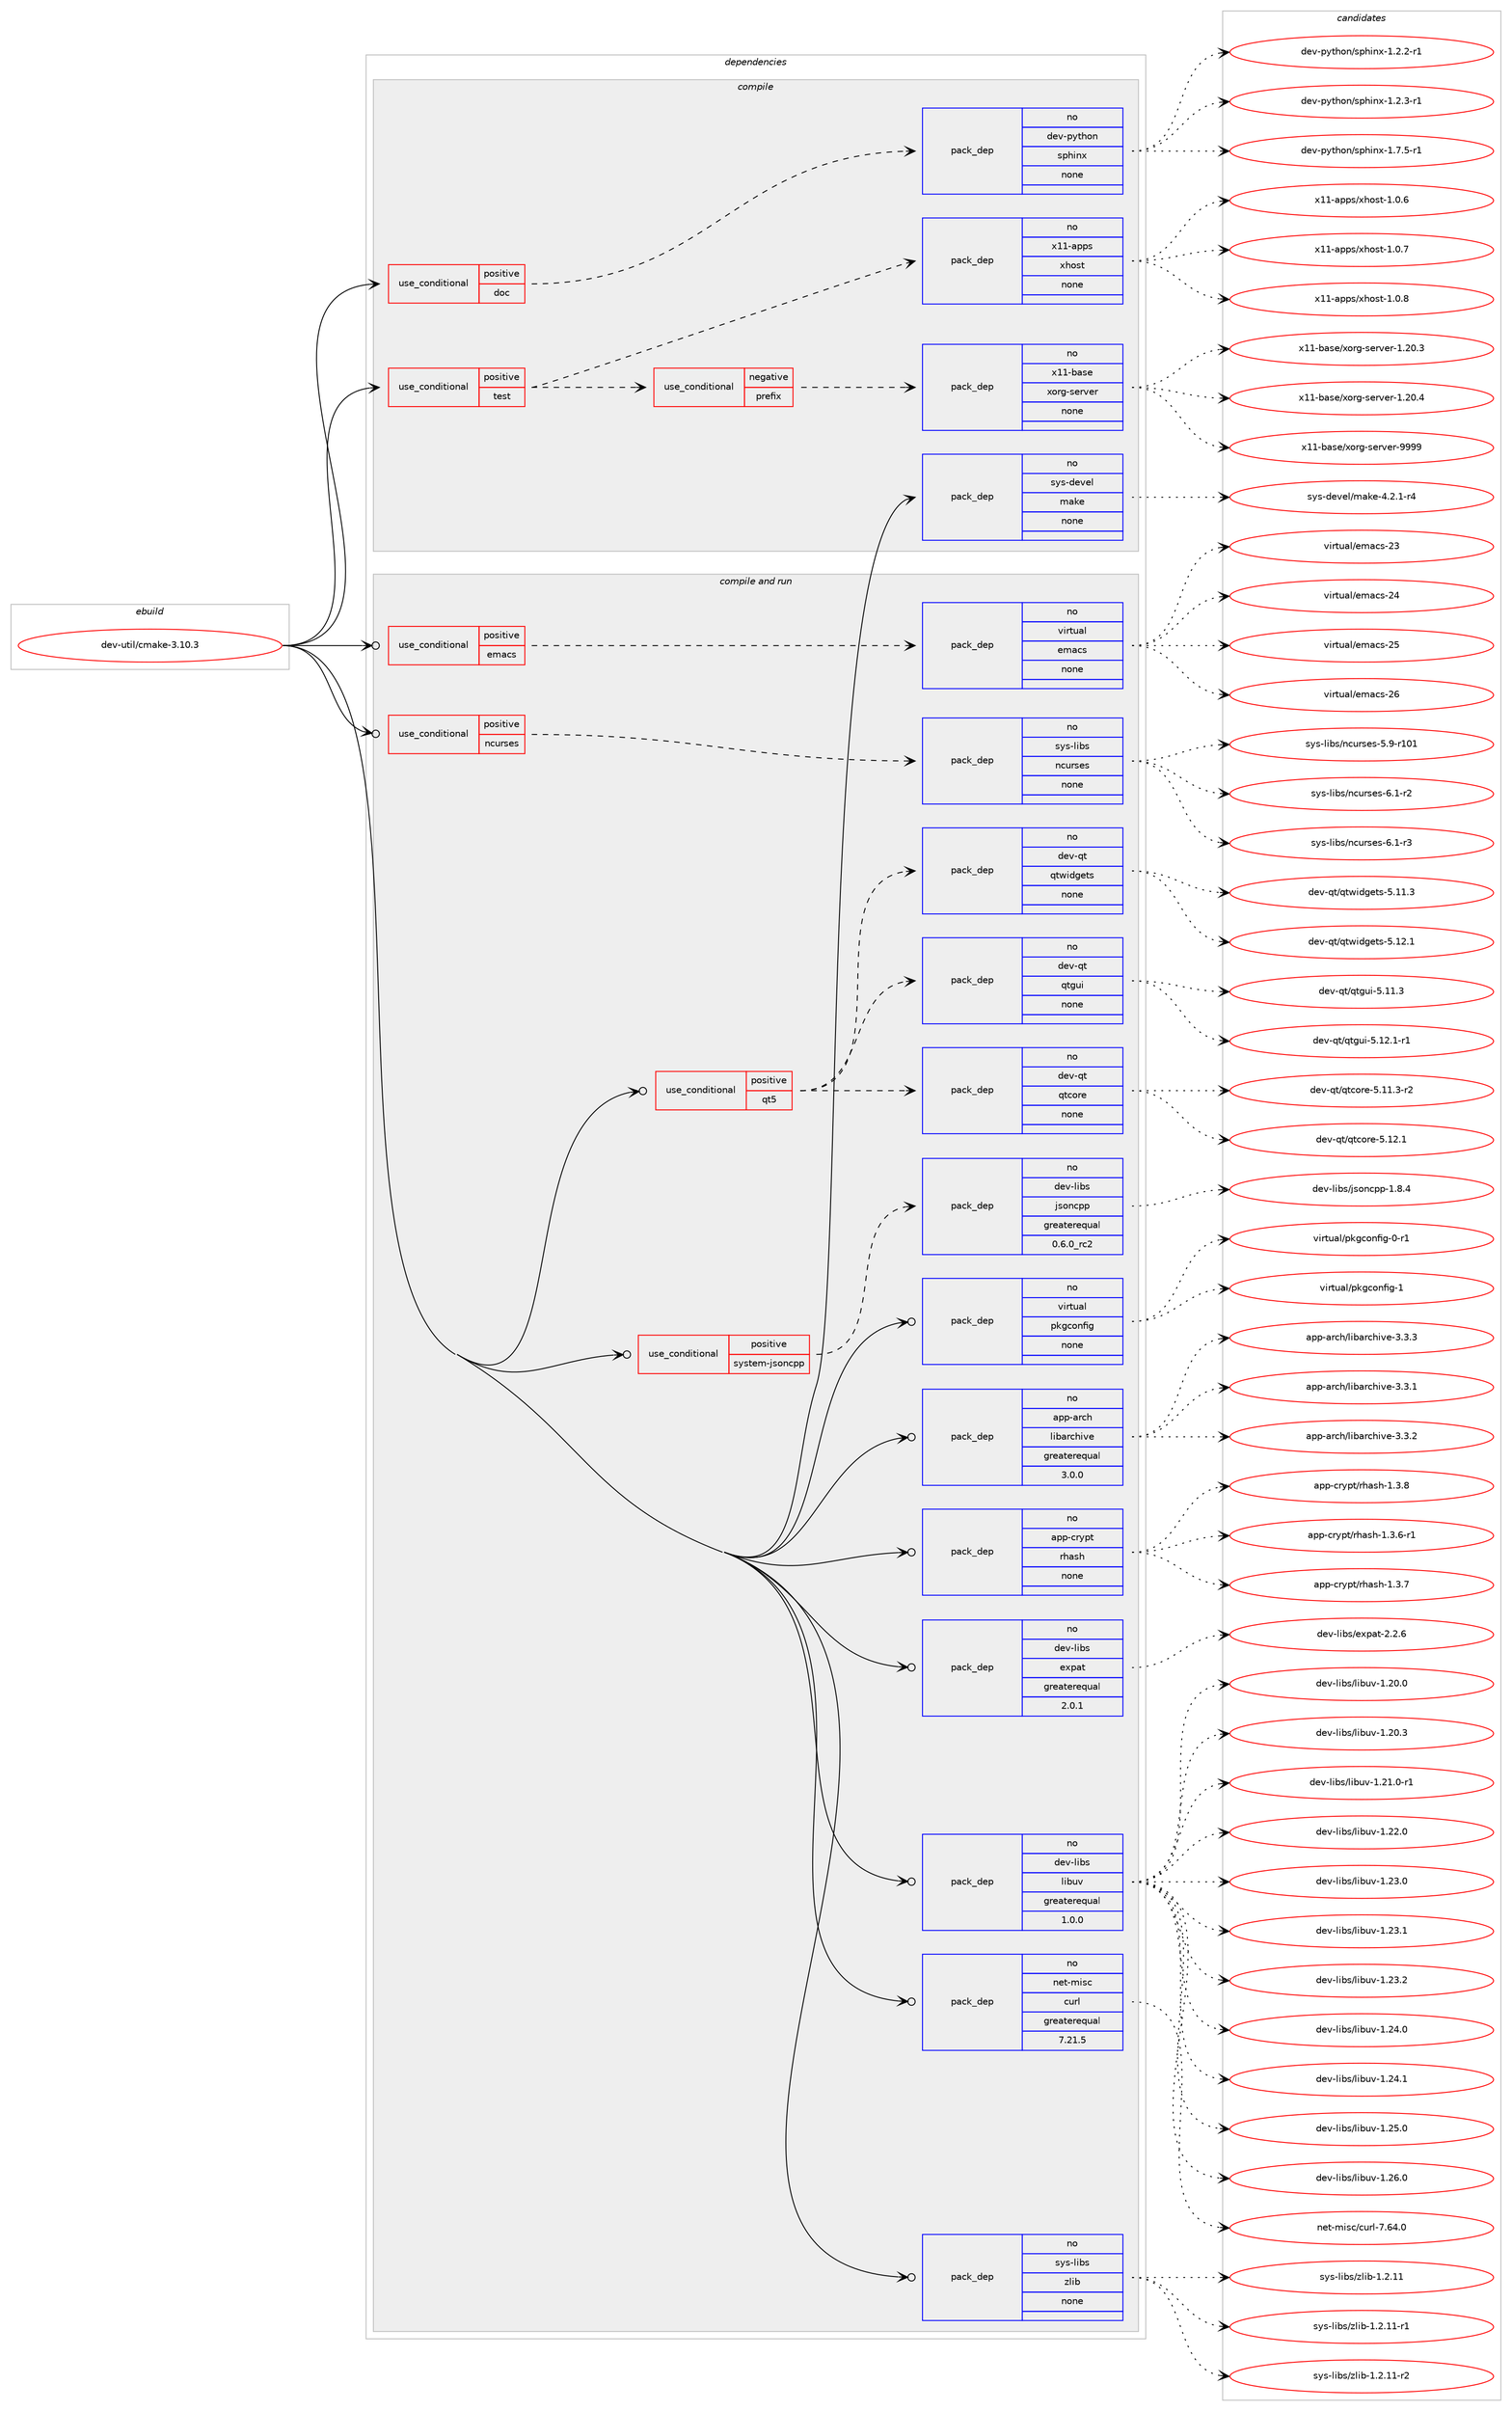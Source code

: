 digraph prolog {

# *************
# Graph options
# *************

newrank=true;
concentrate=true;
compound=true;
graph [rankdir=LR,fontname=Helvetica,fontsize=10,ranksep=1.5];#, ranksep=2.5, nodesep=0.2];
edge  [arrowhead=vee];
node  [fontname=Helvetica,fontsize=10];

# **********
# The ebuild
# **********

subgraph cluster_leftcol {
color=gray;
rank=same;
label=<<i>ebuild</i>>;
id [label="dev-util/cmake-3.10.3", color=red, width=4, href="../dev-util/cmake-3.10.3.svg"];
}

# ****************
# The dependencies
# ****************

subgraph cluster_midcol {
color=gray;
label=<<i>dependencies</i>>;
subgraph cluster_compile {
fillcolor="#eeeeee";
style=filled;
label=<<i>compile</i>>;
subgraph cond423486 {
dependency1542403 [label=<<TABLE BORDER="0" CELLBORDER="1" CELLSPACING="0" CELLPADDING="4"><TR><TD ROWSPAN="3" CELLPADDING="10">use_conditional</TD></TR><TR><TD>positive</TD></TR><TR><TD>doc</TD></TR></TABLE>>, shape=none, color=red];
subgraph pack1095310 {
dependency1542404 [label=<<TABLE BORDER="0" CELLBORDER="1" CELLSPACING="0" CELLPADDING="4" WIDTH="220"><TR><TD ROWSPAN="6" CELLPADDING="30">pack_dep</TD></TR><TR><TD WIDTH="110">no</TD></TR><TR><TD>dev-python</TD></TR><TR><TD>sphinx</TD></TR><TR><TD>none</TD></TR><TR><TD></TD></TR></TABLE>>, shape=none, color=blue];
}
dependency1542403:e -> dependency1542404:w [weight=20,style="dashed",arrowhead="vee"];
}
id:e -> dependency1542403:w [weight=20,style="solid",arrowhead="vee"];
subgraph cond423487 {
dependency1542405 [label=<<TABLE BORDER="0" CELLBORDER="1" CELLSPACING="0" CELLPADDING="4"><TR><TD ROWSPAN="3" CELLPADDING="10">use_conditional</TD></TR><TR><TD>positive</TD></TR><TR><TD>test</TD></TR></TABLE>>, shape=none, color=red];
subgraph cond423488 {
dependency1542406 [label=<<TABLE BORDER="0" CELLBORDER="1" CELLSPACING="0" CELLPADDING="4"><TR><TD ROWSPAN="3" CELLPADDING="10">use_conditional</TD></TR><TR><TD>negative</TD></TR><TR><TD>prefix</TD></TR></TABLE>>, shape=none, color=red];
subgraph pack1095311 {
dependency1542407 [label=<<TABLE BORDER="0" CELLBORDER="1" CELLSPACING="0" CELLPADDING="4" WIDTH="220"><TR><TD ROWSPAN="6" CELLPADDING="30">pack_dep</TD></TR><TR><TD WIDTH="110">no</TD></TR><TR><TD>x11-base</TD></TR><TR><TD>xorg-server</TD></TR><TR><TD>none</TD></TR><TR><TD></TD></TR></TABLE>>, shape=none, color=blue];
}
dependency1542406:e -> dependency1542407:w [weight=20,style="dashed",arrowhead="vee"];
}
dependency1542405:e -> dependency1542406:w [weight=20,style="dashed",arrowhead="vee"];
subgraph pack1095312 {
dependency1542408 [label=<<TABLE BORDER="0" CELLBORDER="1" CELLSPACING="0" CELLPADDING="4" WIDTH="220"><TR><TD ROWSPAN="6" CELLPADDING="30">pack_dep</TD></TR><TR><TD WIDTH="110">no</TD></TR><TR><TD>x11-apps</TD></TR><TR><TD>xhost</TD></TR><TR><TD>none</TD></TR><TR><TD></TD></TR></TABLE>>, shape=none, color=blue];
}
dependency1542405:e -> dependency1542408:w [weight=20,style="dashed",arrowhead="vee"];
}
id:e -> dependency1542405:w [weight=20,style="solid",arrowhead="vee"];
subgraph pack1095313 {
dependency1542409 [label=<<TABLE BORDER="0" CELLBORDER="1" CELLSPACING="0" CELLPADDING="4" WIDTH="220"><TR><TD ROWSPAN="6" CELLPADDING="30">pack_dep</TD></TR><TR><TD WIDTH="110">no</TD></TR><TR><TD>sys-devel</TD></TR><TR><TD>make</TD></TR><TR><TD>none</TD></TR><TR><TD></TD></TR></TABLE>>, shape=none, color=blue];
}
id:e -> dependency1542409:w [weight=20,style="solid",arrowhead="vee"];
}
subgraph cluster_compileandrun {
fillcolor="#eeeeee";
style=filled;
label=<<i>compile and run</i>>;
subgraph cond423489 {
dependency1542410 [label=<<TABLE BORDER="0" CELLBORDER="1" CELLSPACING="0" CELLPADDING="4"><TR><TD ROWSPAN="3" CELLPADDING="10">use_conditional</TD></TR><TR><TD>positive</TD></TR><TR><TD>emacs</TD></TR></TABLE>>, shape=none, color=red];
subgraph pack1095314 {
dependency1542411 [label=<<TABLE BORDER="0" CELLBORDER="1" CELLSPACING="0" CELLPADDING="4" WIDTH="220"><TR><TD ROWSPAN="6" CELLPADDING="30">pack_dep</TD></TR><TR><TD WIDTH="110">no</TD></TR><TR><TD>virtual</TD></TR><TR><TD>emacs</TD></TR><TR><TD>none</TD></TR><TR><TD></TD></TR></TABLE>>, shape=none, color=blue];
}
dependency1542410:e -> dependency1542411:w [weight=20,style="dashed",arrowhead="vee"];
}
id:e -> dependency1542410:w [weight=20,style="solid",arrowhead="odotvee"];
subgraph cond423490 {
dependency1542412 [label=<<TABLE BORDER="0" CELLBORDER="1" CELLSPACING="0" CELLPADDING="4"><TR><TD ROWSPAN="3" CELLPADDING="10">use_conditional</TD></TR><TR><TD>positive</TD></TR><TR><TD>ncurses</TD></TR></TABLE>>, shape=none, color=red];
subgraph pack1095315 {
dependency1542413 [label=<<TABLE BORDER="0" CELLBORDER="1" CELLSPACING="0" CELLPADDING="4" WIDTH="220"><TR><TD ROWSPAN="6" CELLPADDING="30">pack_dep</TD></TR><TR><TD WIDTH="110">no</TD></TR><TR><TD>sys-libs</TD></TR><TR><TD>ncurses</TD></TR><TR><TD>none</TD></TR><TR><TD></TD></TR></TABLE>>, shape=none, color=blue];
}
dependency1542412:e -> dependency1542413:w [weight=20,style="dashed",arrowhead="vee"];
}
id:e -> dependency1542412:w [weight=20,style="solid",arrowhead="odotvee"];
subgraph cond423491 {
dependency1542414 [label=<<TABLE BORDER="0" CELLBORDER="1" CELLSPACING="0" CELLPADDING="4"><TR><TD ROWSPAN="3" CELLPADDING="10">use_conditional</TD></TR><TR><TD>positive</TD></TR><TR><TD>qt5</TD></TR></TABLE>>, shape=none, color=red];
subgraph pack1095316 {
dependency1542415 [label=<<TABLE BORDER="0" CELLBORDER="1" CELLSPACING="0" CELLPADDING="4" WIDTH="220"><TR><TD ROWSPAN="6" CELLPADDING="30">pack_dep</TD></TR><TR><TD WIDTH="110">no</TD></TR><TR><TD>dev-qt</TD></TR><TR><TD>qtcore</TD></TR><TR><TD>none</TD></TR><TR><TD></TD></TR></TABLE>>, shape=none, color=blue];
}
dependency1542414:e -> dependency1542415:w [weight=20,style="dashed",arrowhead="vee"];
subgraph pack1095317 {
dependency1542416 [label=<<TABLE BORDER="0" CELLBORDER="1" CELLSPACING="0" CELLPADDING="4" WIDTH="220"><TR><TD ROWSPAN="6" CELLPADDING="30">pack_dep</TD></TR><TR><TD WIDTH="110">no</TD></TR><TR><TD>dev-qt</TD></TR><TR><TD>qtgui</TD></TR><TR><TD>none</TD></TR><TR><TD></TD></TR></TABLE>>, shape=none, color=blue];
}
dependency1542414:e -> dependency1542416:w [weight=20,style="dashed",arrowhead="vee"];
subgraph pack1095318 {
dependency1542417 [label=<<TABLE BORDER="0" CELLBORDER="1" CELLSPACING="0" CELLPADDING="4" WIDTH="220"><TR><TD ROWSPAN="6" CELLPADDING="30">pack_dep</TD></TR><TR><TD WIDTH="110">no</TD></TR><TR><TD>dev-qt</TD></TR><TR><TD>qtwidgets</TD></TR><TR><TD>none</TD></TR><TR><TD></TD></TR></TABLE>>, shape=none, color=blue];
}
dependency1542414:e -> dependency1542417:w [weight=20,style="dashed",arrowhead="vee"];
}
id:e -> dependency1542414:w [weight=20,style="solid",arrowhead="odotvee"];
subgraph cond423492 {
dependency1542418 [label=<<TABLE BORDER="0" CELLBORDER="1" CELLSPACING="0" CELLPADDING="4"><TR><TD ROWSPAN="3" CELLPADDING="10">use_conditional</TD></TR><TR><TD>positive</TD></TR><TR><TD>system-jsoncpp</TD></TR></TABLE>>, shape=none, color=red];
subgraph pack1095319 {
dependency1542419 [label=<<TABLE BORDER="0" CELLBORDER="1" CELLSPACING="0" CELLPADDING="4" WIDTH="220"><TR><TD ROWSPAN="6" CELLPADDING="30">pack_dep</TD></TR><TR><TD WIDTH="110">no</TD></TR><TR><TD>dev-libs</TD></TR><TR><TD>jsoncpp</TD></TR><TR><TD>greaterequal</TD></TR><TR><TD>0.6.0_rc2</TD></TR></TABLE>>, shape=none, color=blue];
}
dependency1542418:e -> dependency1542419:w [weight=20,style="dashed",arrowhead="vee"];
}
id:e -> dependency1542418:w [weight=20,style="solid",arrowhead="odotvee"];
subgraph pack1095320 {
dependency1542420 [label=<<TABLE BORDER="0" CELLBORDER="1" CELLSPACING="0" CELLPADDING="4" WIDTH="220"><TR><TD ROWSPAN="6" CELLPADDING="30">pack_dep</TD></TR><TR><TD WIDTH="110">no</TD></TR><TR><TD>app-arch</TD></TR><TR><TD>libarchive</TD></TR><TR><TD>greaterequal</TD></TR><TR><TD>3.0.0</TD></TR></TABLE>>, shape=none, color=blue];
}
id:e -> dependency1542420:w [weight=20,style="solid",arrowhead="odotvee"];
subgraph pack1095321 {
dependency1542421 [label=<<TABLE BORDER="0" CELLBORDER="1" CELLSPACING="0" CELLPADDING="4" WIDTH="220"><TR><TD ROWSPAN="6" CELLPADDING="30">pack_dep</TD></TR><TR><TD WIDTH="110">no</TD></TR><TR><TD>app-crypt</TD></TR><TR><TD>rhash</TD></TR><TR><TD>none</TD></TR><TR><TD></TD></TR></TABLE>>, shape=none, color=blue];
}
id:e -> dependency1542421:w [weight=20,style="solid",arrowhead="odotvee"];
subgraph pack1095322 {
dependency1542422 [label=<<TABLE BORDER="0" CELLBORDER="1" CELLSPACING="0" CELLPADDING="4" WIDTH="220"><TR><TD ROWSPAN="6" CELLPADDING="30">pack_dep</TD></TR><TR><TD WIDTH="110">no</TD></TR><TR><TD>dev-libs</TD></TR><TR><TD>expat</TD></TR><TR><TD>greaterequal</TD></TR><TR><TD>2.0.1</TD></TR></TABLE>>, shape=none, color=blue];
}
id:e -> dependency1542422:w [weight=20,style="solid",arrowhead="odotvee"];
subgraph pack1095323 {
dependency1542423 [label=<<TABLE BORDER="0" CELLBORDER="1" CELLSPACING="0" CELLPADDING="4" WIDTH="220"><TR><TD ROWSPAN="6" CELLPADDING="30">pack_dep</TD></TR><TR><TD WIDTH="110">no</TD></TR><TR><TD>dev-libs</TD></TR><TR><TD>libuv</TD></TR><TR><TD>greaterequal</TD></TR><TR><TD>1.0.0</TD></TR></TABLE>>, shape=none, color=blue];
}
id:e -> dependency1542423:w [weight=20,style="solid",arrowhead="odotvee"];
subgraph pack1095324 {
dependency1542424 [label=<<TABLE BORDER="0" CELLBORDER="1" CELLSPACING="0" CELLPADDING="4" WIDTH="220"><TR><TD ROWSPAN="6" CELLPADDING="30">pack_dep</TD></TR><TR><TD WIDTH="110">no</TD></TR><TR><TD>net-misc</TD></TR><TR><TD>curl</TD></TR><TR><TD>greaterequal</TD></TR><TR><TD>7.21.5</TD></TR></TABLE>>, shape=none, color=blue];
}
id:e -> dependency1542424:w [weight=20,style="solid",arrowhead="odotvee"];
subgraph pack1095325 {
dependency1542425 [label=<<TABLE BORDER="0" CELLBORDER="1" CELLSPACING="0" CELLPADDING="4" WIDTH="220"><TR><TD ROWSPAN="6" CELLPADDING="30">pack_dep</TD></TR><TR><TD WIDTH="110">no</TD></TR><TR><TD>sys-libs</TD></TR><TR><TD>zlib</TD></TR><TR><TD>none</TD></TR><TR><TD></TD></TR></TABLE>>, shape=none, color=blue];
}
id:e -> dependency1542425:w [weight=20,style="solid",arrowhead="odotvee"];
subgraph pack1095326 {
dependency1542426 [label=<<TABLE BORDER="0" CELLBORDER="1" CELLSPACING="0" CELLPADDING="4" WIDTH="220"><TR><TD ROWSPAN="6" CELLPADDING="30">pack_dep</TD></TR><TR><TD WIDTH="110">no</TD></TR><TR><TD>virtual</TD></TR><TR><TD>pkgconfig</TD></TR><TR><TD>none</TD></TR><TR><TD></TD></TR></TABLE>>, shape=none, color=blue];
}
id:e -> dependency1542426:w [weight=20,style="solid",arrowhead="odotvee"];
}
subgraph cluster_run {
fillcolor="#eeeeee";
style=filled;
label=<<i>run</i>>;
}
}

# **************
# The candidates
# **************

subgraph cluster_choices {
rank=same;
color=gray;
label=<<i>candidates</i>>;

subgraph choice1095310 {
color=black;
nodesep=1;
choice10010111845112121116104111110471151121041051101204549465046504511449 [label="dev-python/sphinx-1.2.2-r1", color=red, width=4,href="../dev-python/sphinx-1.2.2-r1.svg"];
choice10010111845112121116104111110471151121041051101204549465046514511449 [label="dev-python/sphinx-1.2.3-r1", color=red, width=4,href="../dev-python/sphinx-1.2.3-r1.svg"];
choice10010111845112121116104111110471151121041051101204549465546534511449 [label="dev-python/sphinx-1.7.5-r1", color=red, width=4,href="../dev-python/sphinx-1.7.5-r1.svg"];
dependency1542404:e -> choice10010111845112121116104111110471151121041051101204549465046504511449:w [style=dotted,weight="100"];
dependency1542404:e -> choice10010111845112121116104111110471151121041051101204549465046514511449:w [style=dotted,weight="100"];
dependency1542404:e -> choice10010111845112121116104111110471151121041051101204549465546534511449:w [style=dotted,weight="100"];
}
subgraph choice1095311 {
color=black;
nodesep=1;
choice1204949459897115101471201111141034511510111411810111445494650484651 [label="x11-base/xorg-server-1.20.3", color=red, width=4,href="../x11-base/xorg-server-1.20.3.svg"];
choice1204949459897115101471201111141034511510111411810111445494650484652 [label="x11-base/xorg-server-1.20.4", color=red, width=4,href="../x11-base/xorg-server-1.20.4.svg"];
choice120494945989711510147120111114103451151011141181011144557575757 [label="x11-base/xorg-server-9999", color=red, width=4,href="../x11-base/xorg-server-9999.svg"];
dependency1542407:e -> choice1204949459897115101471201111141034511510111411810111445494650484651:w [style=dotted,weight="100"];
dependency1542407:e -> choice1204949459897115101471201111141034511510111411810111445494650484652:w [style=dotted,weight="100"];
dependency1542407:e -> choice120494945989711510147120111114103451151011141181011144557575757:w [style=dotted,weight="100"];
}
subgraph choice1095312 {
color=black;
nodesep=1;
choice1204949459711211211547120104111115116454946484654 [label="x11-apps/xhost-1.0.6", color=red, width=4,href="../x11-apps/xhost-1.0.6.svg"];
choice1204949459711211211547120104111115116454946484655 [label="x11-apps/xhost-1.0.7", color=red, width=4,href="../x11-apps/xhost-1.0.7.svg"];
choice1204949459711211211547120104111115116454946484656 [label="x11-apps/xhost-1.0.8", color=red, width=4,href="../x11-apps/xhost-1.0.8.svg"];
dependency1542408:e -> choice1204949459711211211547120104111115116454946484654:w [style=dotted,weight="100"];
dependency1542408:e -> choice1204949459711211211547120104111115116454946484655:w [style=dotted,weight="100"];
dependency1542408:e -> choice1204949459711211211547120104111115116454946484656:w [style=dotted,weight="100"];
}
subgraph choice1095313 {
color=black;
nodesep=1;
choice1151211154510010111810110847109971071014552465046494511452 [label="sys-devel/make-4.2.1-r4", color=red, width=4,href="../sys-devel/make-4.2.1-r4.svg"];
dependency1542409:e -> choice1151211154510010111810110847109971071014552465046494511452:w [style=dotted,weight="100"];
}
subgraph choice1095314 {
color=black;
nodesep=1;
choice11810511411611797108471011099799115455051 [label="virtual/emacs-23", color=red, width=4,href="../virtual/emacs-23.svg"];
choice11810511411611797108471011099799115455052 [label="virtual/emacs-24", color=red, width=4,href="../virtual/emacs-24.svg"];
choice11810511411611797108471011099799115455053 [label="virtual/emacs-25", color=red, width=4,href="../virtual/emacs-25.svg"];
choice11810511411611797108471011099799115455054 [label="virtual/emacs-26", color=red, width=4,href="../virtual/emacs-26.svg"];
dependency1542411:e -> choice11810511411611797108471011099799115455051:w [style=dotted,weight="100"];
dependency1542411:e -> choice11810511411611797108471011099799115455052:w [style=dotted,weight="100"];
dependency1542411:e -> choice11810511411611797108471011099799115455053:w [style=dotted,weight="100"];
dependency1542411:e -> choice11810511411611797108471011099799115455054:w [style=dotted,weight="100"];
}
subgraph choice1095315 {
color=black;
nodesep=1;
choice115121115451081059811547110991171141151011154553465745114494849 [label="sys-libs/ncurses-5.9-r101", color=red, width=4,href="../sys-libs/ncurses-5.9-r101.svg"];
choice11512111545108105981154711099117114115101115455446494511450 [label="sys-libs/ncurses-6.1-r2", color=red, width=4,href="../sys-libs/ncurses-6.1-r2.svg"];
choice11512111545108105981154711099117114115101115455446494511451 [label="sys-libs/ncurses-6.1-r3", color=red, width=4,href="../sys-libs/ncurses-6.1-r3.svg"];
dependency1542413:e -> choice115121115451081059811547110991171141151011154553465745114494849:w [style=dotted,weight="100"];
dependency1542413:e -> choice11512111545108105981154711099117114115101115455446494511450:w [style=dotted,weight="100"];
dependency1542413:e -> choice11512111545108105981154711099117114115101115455446494511451:w [style=dotted,weight="100"];
}
subgraph choice1095316 {
color=black;
nodesep=1;
choice100101118451131164711311699111114101455346494946514511450 [label="dev-qt/qtcore-5.11.3-r2", color=red, width=4,href="../dev-qt/qtcore-5.11.3-r2.svg"];
choice10010111845113116471131169911111410145534649504649 [label="dev-qt/qtcore-5.12.1", color=red, width=4,href="../dev-qt/qtcore-5.12.1.svg"];
dependency1542415:e -> choice100101118451131164711311699111114101455346494946514511450:w [style=dotted,weight="100"];
dependency1542415:e -> choice10010111845113116471131169911111410145534649504649:w [style=dotted,weight="100"];
}
subgraph choice1095317 {
color=black;
nodesep=1;
choice100101118451131164711311610311710545534649494651 [label="dev-qt/qtgui-5.11.3", color=red, width=4,href="../dev-qt/qtgui-5.11.3.svg"];
choice1001011184511311647113116103117105455346495046494511449 [label="dev-qt/qtgui-5.12.1-r1", color=red, width=4,href="../dev-qt/qtgui-5.12.1-r1.svg"];
dependency1542416:e -> choice100101118451131164711311610311710545534649494651:w [style=dotted,weight="100"];
dependency1542416:e -> choice1001011184511311647113116103117105455346495046494511449:w [style=dotted,weight="100"];
}
subgraph choice1095318 {
color=black;
nodesep=1;
choice100101118451131164711311611910510010310111611545534649494651 [label="dev-qt/qtwidgets-5.11.3", color=red, width=4,href="../dev-qt/qtwidgets-5.11.3.svg"];
choice100101118451131164711311611910510010310111611545534649504649 [label="dev-qt/qtwidgets-5.12.1", color=red, width=4,href="../dev-qt/qtwidgets-5.12.1.svg"];
dependency1542417:e -> choice100101118451131164711311611910510010310111611545534649494651:w [style=dotted,weight="100"];
dependency1542417:e -> choice100101118451131164711311611910510010310111611545534649504649:w [style=dotted,weight="100"];
}
subgraph choice1095319 {
color=black;
nodesep=1;
choice10010111845108105981154710611511111099112112454946564652 [label="dev-libs/jsoncpp-1.8.4", color=red, width=4,href="../dev-libs/jsoncpp-1.8.4.svg"];
dependency1542419:e -> choice10010111845108105981154710611511111099112112454946564652:w [style=dotted,weight="100"];
}
subgraph choice1095320 {
color=black;
nodesep=1;
choice9711211245971149910447108105989711499104105118101455146514649 [label="app-arch/libarchive-3.3.1", color=red, width=4,href="../app-arch/libarchive-3.3.1.svg"];
choice9711211245971149910447108105989711499104105118101455146514650 [label="app-arch/libarchive-3.3.2", color=red, width=4,href="../app-arch/libarchive-3.3.2.svg"];
choice9711211245971149910447108105989711499104105118101455146514651 [label="app-arch/libarchive-3.3.3", color=red, width=4,href="../app-arch/libarchive-3.3.3.svg"];
dependency1542420:e -> choice9711211245971149910447108105989711499104105118101455146514649:w [style=dotted,weight="100"];
dependency1542420:e -> choice9711211245971149910447108105989711499104105118101455146514650:w [style=dotted,weight="100"];
dependency1542420:e -> choice9711211245971149910447108105989711499104105118101455146514651:w [style=dotted,weight="100"];
}
subgraph choice1095321 {
color=black;
nodesep=1;
choice97112112459911412111211647114104971151044549465146544511449 [label="app-crypt/rhash-1.3.6-r1", color=red, width=4,href="../app-crypt/rhash-1.3.6-r1.svg"];
choice9711211245991141211121164711410497115104454946514655 [label="app-crypt/rhash-1.3.7", color=red, width=4,href="../app-crypt/rhash-1.3.7.svg"];
choice9711211245991141211121164711410497115104454946514656 [label="app-crypt/rhash-1.3.8", color=red, width=4,href="../app-crypt/rhash-1.3.8.svg"];
dependency1542421:e -> choice97112112459911412111211647114104971151044549465146544511449:w [style=dotted,weight="100"];
dependency1542421:e -> choice9711211245991141211121164711410497115104454946514655:w [style=dotted,weight="100"];
dependency1542421:e -> choice9711211245991141211121164711410497115104454946514656:w [style=dotted,weight="100"];
}
subgraph choice1095322 {
color=black;
nodesep=1;
choice10010111845108105981154710112011297116455046504654 [label="dev-libs/expat-2.2.6", color=red, width=4,href="../dev-libs/expat-2.2.6.svg"];
dependency1542422:e -> choice10010111845108105981154710112011297116455046504654:w [style=dotted,weight="100"];
}
subgraph choice1095323 {
color=black;
nodesep=1;
choice1001011184510810598115471081059811711845494650484648 [label="dev-libs/libuv-1.20.0", color=red, width=4,href="../dev-libs/libuv-1.20.0.svg"];
choice1001011184510810598115471081059811711845494650484651 [label="dev-libs/libuv-1.20.3", color=red, width=4,href="../dev-libs/libuv-1.20.3.svg"];
choice10010111845108105981154710810598117118454946504946484511449 [label="dev-libs/libuv-1.21.0-r1", color=red, width=4,href="../dev-libs/libuv-1.21.0-r1.svg"];
choice1001011184510810598115471081059811711845494650504648 [label="dev-libs/libuv-1.22.0", color=red, width=4,href="../dev-libs/libuv-1.22.0.svg"];
choice1001011184510810598115471081059811711845494650514648 [label="dev-libs/libuv-1.23.0", color=red, width=4,href="../dev-libs/libuv-1.23.0.svg"];
choice1001011184510810598115471081059811711845494650514649 [label="dev-libs/libuv-1.23.1", color=red, width=4,href="../dev-libs/libuv-1.23.1.svg"];
choice1001011184510810598115471081059811711845494650514650 [label="dev-libs/libuv-1.23.2", color=red, width=4,href="../dev-libs/libuv-1.23.2.svg"];
choice1001011184510810598115471081059811711845494650524648 [label="dev-libs/libuv-1.24.0", color=red, width=4,href="../dev-libs/libuv-1.24.0.svg"];
choice1001011184510810598115471081059811711845494650524649 [label="dev-libs/libuv-1.24.1", color=red, width=4,href="../dev-libs/libuv-1.24.1.svg"];
choice1001011184510810598115471081059811711845494650534648 [label="dev-libs/libuv-1.25.0", color=red, width=4,href="../dev-libs/libuv-1.25.0.svg"];
choice1001011184510810598115471081059811711845494650544648 [label="dev-libs/libuv-1.26.0", color=red, width=4,href="../dev-libs/libuv-1.26.0.svg"];
dependency1542423:e -> choice1001011184510810598115471081059811711845494650484648:w [style=dotted,weight="100"];
dependency1542423:e -> choice1001011184510810598115471081059811711845494650484651:w [style=dotted,weight="100"];
dependency1542423:e -> choice10010111845108105981154710810598117118454946504946484511449:w [style=dotted,weight="100"];
dependency1542423:e -> choice1001011184510810598115471081059811711845494650504648:w [style=dotted,weight="100"];
dependency1542423:e -> choice1001011184510810598115471081059811711845494650514648:w [style=dotted,weight="100"];
dependency1542423:e -> choice1001011184510810598115471081059811711845494650514649:w [style=dotted,weight="100"];
dependency1542423:e -> choice1001011184510810598115471081059811711845494650514650:w [style=dotted,weight="100"];
dependency1542423:e -> choice1001011184510810598115471081059811711845494650524648:w [style=dotted,weight="100"];
dependency1542423:e -> choice1001011184510810598115471081059811711845494650524649:w [style=dotted,weight="100"];
dependency1542423:e -> choice1001011184510810598115471081059811711845494650534648:w [style=dotted,weight="100"];
dependency1542423:e -> choice1001011184510810598115471081059811711845494650544648:w [style=dotted,weight="100"];
}
subgraph choice1095324 {
color=black;
nodesep=1;
choice1101011164510910511599479911711410845554654524648 [label="net-misc/curl-7.64.0", color=red, width=4,href="../net-misc/curl-7.64.0.svg"];
dependency1542424:e -> choice1101011164510910511599479911711410845554654524648:w [style=dotted,weight="100"];
}
subgraph choice1095325 {
color=black;
nodesep=1;
choice1151211154510810598115471221081059845494650464949 [label="sys-libs/zlib-1.2.11", color=red, width=4,href="../sys-libs/zlib-1.2.11.svg"];
choice11512111545108105981154712210810598454946504649494511449 [label="sys-libs/zlib-1.2.11-r1", color=red, width=4,href="../sys-libs/zlib-1.2.11-r1.svg"];
choice11512111545108105981154712210810598454946504649494511450 [label="sys-libs/zlib-1.2.11-r2", color=red, width=4,href="../sys-libs/zlib-1.2.11-r2.svg"];
dependency1542425:e -> choice1151211154510810598115471221081059845494650464949:w [style=dotted,weight="100"];
dependency1542425:e -> choice11512111545108105981154712210810598454946504649494511449:w [style=dotted,weight="100"];
dependency1542425:e -> choice11512111545108105981154712210810598454946504649494511450:w [style=dotted,weight="100"];
}
subgraph choice1095326 {
color=black;
nodesep=1;
choice11810511411611797108471121071039911111010210510345484511449 [label="virtual/pkgconfig-0-r1", color=red, width=4,href="../virtual/pkgconfig-0-r1.svg"];
choice1181051141161179710847112107103991111101021051034549 [label="virtual/pkgconfig-1", color=red, width=4,href="../virtual/pkgconfig-1.svg"];
dependency1542426:e -> choice11810511411611797108471121071039911111010210510345484511449:w [style=dotted,weight="100"];
dependency1542426:e -> choice1181051141161179710847112107103991111101021051034549:w [style=dotted,weight="100"];
}
}

}
